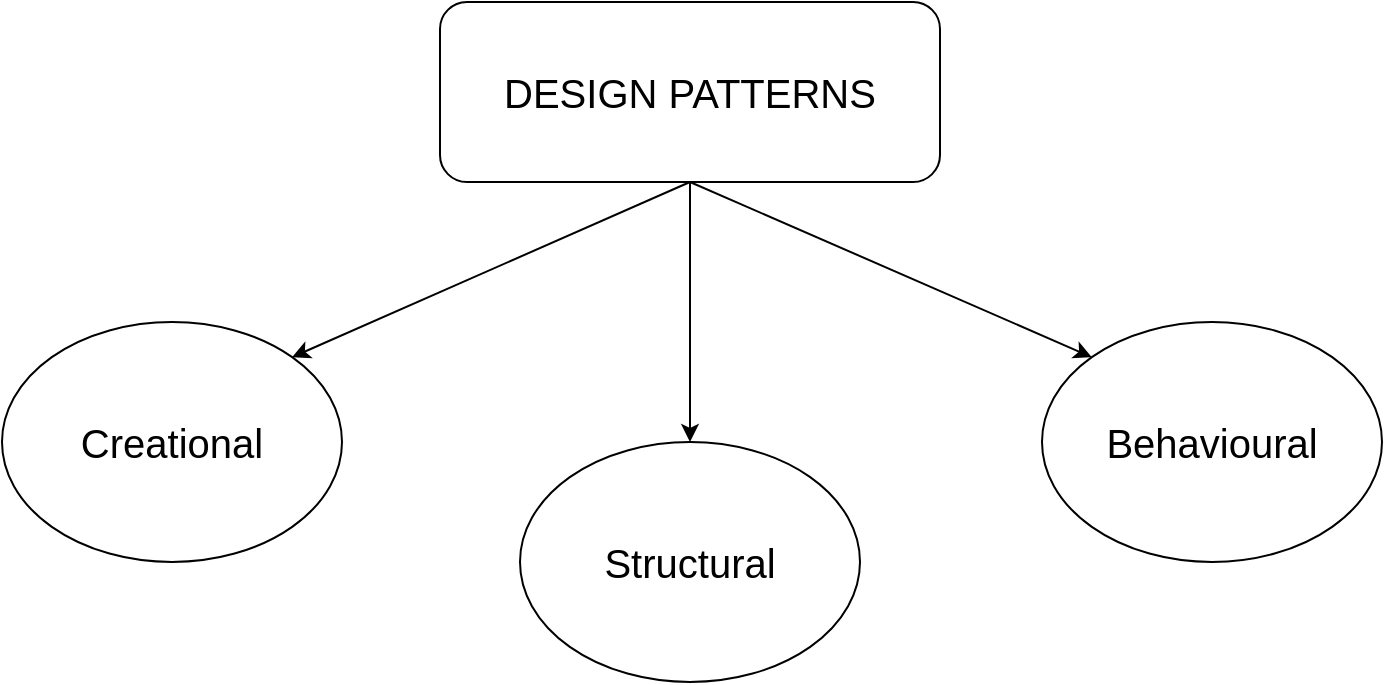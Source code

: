 <mxfile>
    <diagram id="MOnFn89reEgxTvd8wZvR" name="Page-1">
        <mxGraphModel dx="1570" dy="1037" grid="1" gridSize="10" guides="1" tooltips="1" connect="1" arrows="1" fold="1" page="1" pageScale="1" pageWidth="827" pageHeight="1169" math="0" shadow="0">
            <root>
                <mxCell id="0"/>
                <mxCell id="1" parent="0"/>
                <mxCell id="2" value="DESIGN PATTERNS" style="rounded=1;whiteSpace=wrap;html=1;fontSize=20;" vertex="1" parent="1">
                    <mxGeometry x="289" y="70" width="250" height="90" as="geometry"/>
                </mxCell>
                <mxCell id="3" value="Creational" style="ellipse;whiteSpace=wrap;html=1;fontSize=20;" vertex="1" parent="1">
                    <mxGeometry x="70" y="230" width="170" height="120" as="geometry"/>
                </mxCell>
                <mxCell id="8" value="Structural" style="ellipse;whiteSpace=wrap;html=1;fontSize=20;" vertex="1" parent="1">
                    <mxGeometry x="329" y="290" width="170" height="120" as="geometry"/>
                </mxCell>
                <mxCell id="9" value="Behavioural" style="ellipse;whiteSpace=wrap;html=1;fontSize=20;" vertex="1" parent="1">
                    <mxGeometry x="590" y="230" width="170" height="120" as="geometry"/>
                </mxCell>
                <mxCell id="10" value="" style="endArrow=classic;html=1;fontSize=20;exitX=0.5;exitY=1;exitDx=0;exitDy=0;entryX=1;entryY=0;entryDx=0;entryDy=0;" edge="1" parent="1" source="2" target="3">
                    <mxGeometry width="50" height="50" relative="1" as="geometry">
                        <mxPoint x="390" y="550" as="sourcePoint"/>
                        <mxPoint x="440" y="500" as="targetPoint"/>
                    </mxGeometry>
                </mxCell>
                <mxCell id="11" value="" style="endArrow=classic;html=1;fontSize=20;exitX=0.5;exitY=1;exitDx=0;exitDy=0;" edge="1" parent="1" source="2" target="8">
                    <mxGeometry width="50" height="50" relative="1" as="geometry">
                        <mxPoint x="438.9" y="210" as="sourcePoint"/>
                        <mxPoint x="240.004" y="297.574" as="targetPoint"/>
                    </mxGeometry>
                </mxCell>
                <mxCell id="12" value="" style="endArrow=classic;html=1;fontSize=20;exitX=0.5;exitY=1;exitDx=0;exitDy=0;entryX=0;entryY=0;entryDx=0;entryDy=0;" edge="1" parent="1" source="2" target="9">
                    <mxGeometry width="50" height="50" relative="1" as="geometry">
                        <mxPoint x="512.9" y="202.43" as="sourcePoint"/>
                        <mxPoint x="314.004" y="290.004" as="targetPoint"/>
                    </mxGeometry>
                </mxCell>
            </root>
        </mxGraphModel>
    </diagram>
</mxfile>